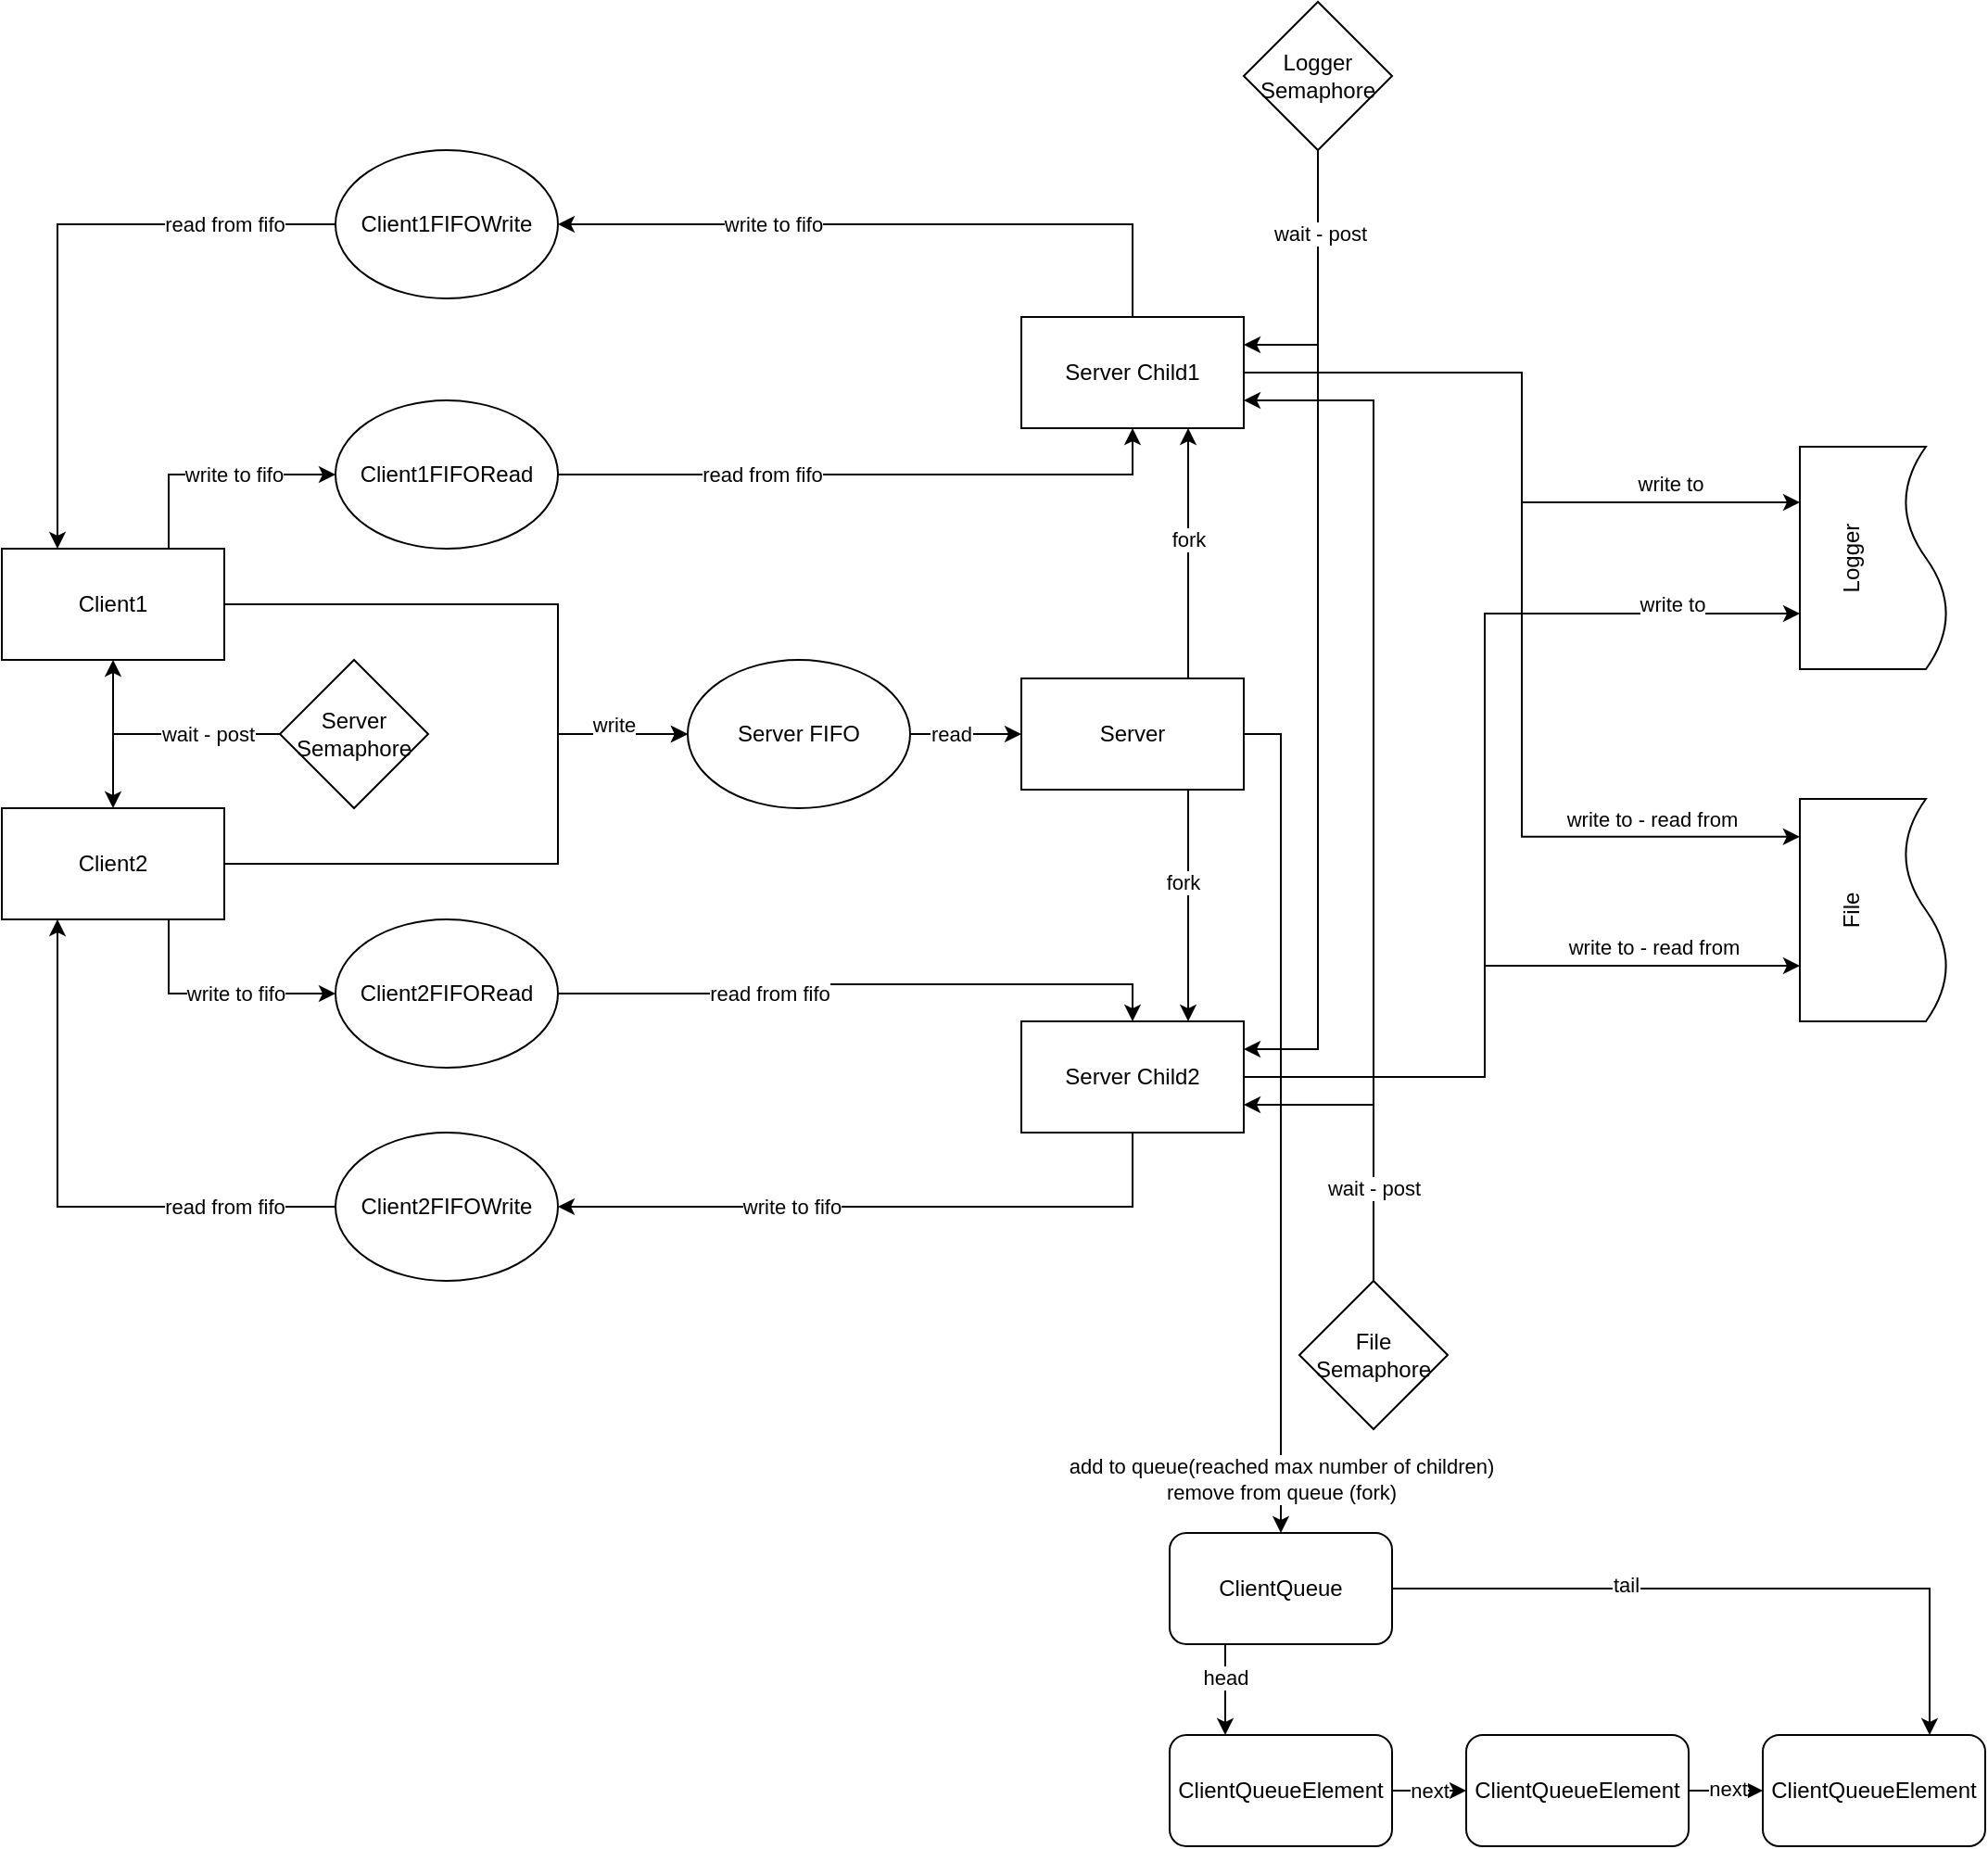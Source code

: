 <mxfile version="24.3.1" type="device">
  <diagram name="Page-1" id="pudkzBMG1E_zDXKRM6q7">
    <mxGraphModel dx="690" dy="973" grid="1" gridSize="10" guides="1" tooltips="1" connect="1" arrows="1" fold="1" page="1" pageScale="1" pageWidth="827" pageHeight="1169" math="0" shadow="0">
      <root>
        <mxCell id="0" />
        <mxCell id="1" parent="0" />
        <mxCell id="dL6s5-McAGwQikC_vYBU-31" style="edgeStyle=orthogonalEdgeStyle;rounded=0;orthogonalLoop=1;jettySize=auto;html=1;exitX=0.75;exitY=1;exitDx=0;exitDy=0;entryX=0.75;entryY=0;entryDx=0;entryDy=0;" edge="1" parent="1" source="dL6s5-McAGwQikC_vYBU-1" target="dL6s5-McAGwQikC_vYBU-6">
          <mxGeometry relative="1" as="geometry" />
        </mxCell>
        <mxCell id="dL6s5-McAGwQikC_vYBU-32" value="fork" style="edgeLabel;html=1;align=center;verticalAlign=middle;resizable=0;points=[];" vertex="1" connectable="0" parent="dL6s5-McAGwQikC_vYBU-31">
          <mxGeometry x="-0.2" y="-3" relative="1" as="geometry">
            <mxPoint as="offset" />
          </mxGeometry>
        </mxCell>
        <mxCell id="dL6s5-McAGwQikC_vYBU-40" style="edgeStyle=orthogonalEdgeStyle;rounded=0;orthogonalLoop=1;jettySize=auto;html=1;exitX=0.75;exitY=0;exitDx=0;exitDy=0;entryX=0.75;entryY=1;entryDx=0;entryDy=0;" edge="1" parent="1" source="dL6s5-McAGwQikC_vYBU-1" target="dL6s5-McAGwQikC_vYBU-3">
          <mxGeometry relative="1" as="geometry">
            <mxPoint x="760.276" y="440" as="targetPoint" />
          </mxGeometry>
        </mxCell>
        <mxCell id="dL6s5-McAGwQikC_vYBU-41" value="fork" style="edgeLabel;html=1;align=center;verticalAlign=middle;resizable=0;points=[];" vertex="1" connectable="0" parent="dL6s5-McAGwQikC_vYBU-40">
          <mxGeometry x="0.12" relative="1" as="geometry">
            <mxPoint as="offset" />
          </mxGeometry>
        </mxCell>
        <mxCell id="dL6s5-McAGwQikC_vYBU-107" style="edgeStyle=orthogonalEdgeStyle;rounded=0;orthogonalLoop=1;jettySize=auto;html=1;exitX=1;exitY=0.5;exitDx=0;exitDy=0;entryX=0.5;entryY=0;entryDx=0;entryDy=0;" edge="1" parent="1" source="dL6s5-McAGwQikC_vYBU-1" target="dL6s5-McAGwQikC_vYBU-95">
          <mxGeometry relative="1" as="geometry" />
        </mxCell>
        <mxCell id="dL6s5-McAGwQikC_vYBU-108" value="add to queue(reached max number of children)&lt;br&gt;remove from queue (fork)" style="edgeLabel;html=1;align=center;verticalAlign=middle;resizable=0;points=[];" vertex="1" connectable="0" parent="dL6s5-McAGwQikC_vYBU-107">
          <mxGeometry x="0.872" relative="1" as="geometry">
            <mxPoint as="offset" />
          </mxGeometry>
        </mxCell>
        <mxCell id="dL6s5-McAGwQikC_vYBU-1" value="Server" style="rounded=0;whiteSpace=wrap;html=1;" vertex="1" parent="1">
          <mxGeometry x="570" y="555" width="120" height="60" as="geometry" />
        </mxCell>
        <mxCell id="dL6s5-McAGwQikC_vYBU-19" style="edgeStyle=orthogonalEdgeStyle;rounded=0;orthogonalLoop=1;jettySize=auto;html=1;exitX=1;exitY=0.5;exitDx=0;exitDy=0;entryX=0;entryY=0.5;entryDx=0;entryDy=0;" edge="1" parent="1" source="dL6s5-McAGwQikC_vYBU-2" target="dL6s5-McAGwQikC_vYBU-8">
          <mxGeometry relative="1" as="geometry">
            <Array as="points">
              <mxPoint x="320" y="515" />
              <mxPoint x="320" y="585" />
            </Array>
          </mxGeometry>
        </mxCell>
        <mxCell id="dL6s5-McAGwQikC_vYBU-49" style="edgeStyle=orthogonalEdgeStyle;rounded=0;orthogonalLoop=1;jettySize=auto;html=1;exitX=0.75;exitY=0;exitDx=0;exitDy=0;entryX=0;entryY=0.5;entryDx=0;entryDy=0;" edge="1" parent="1" source="dL6s5-McAGwQikC_vYBU-2" target="dL6s5-McAGwQikC_vYBU-23">
          <mxGeometry relative="1" as="geometry" />
        </mxCell>
        <mxCell id="dL6s5-McAGwQikC_vYBU-50" value="write to fifo" style="edgeLabel;html=1;align=center;verticalAlign=middle;resizable=0;points=[];" vertex="1" connectable="0" parent="dL6s5-McAGwQikC_vYBU-49">
          <mxGeometry x="0.021" relative="1" as="geometry">
            <mxPoint x="8" as="offset" />
          </mxGeometry>
        </mxCell>
        <mxCell id="dL6s5-McAGwQikC_vYBU-2" value="Client1" style="rounded=0;whiteSpace=wrap;html=1;" vertex="1" parent="1">
          <mxGeometry x="20" y="485" width="120" height="60" as="geometry" />
        </mxCell>
        <mxCell id="dL6s5-McAGwQikC_vYBU-44" style="edgeStyle=orthogonalEdgeStyle;rounded=0;orthogonalLoop=1;jettySize=auto;html=1;exitX=0.5;exitY=0;exitDx=0;exitDy=0;entryX=1;entryY=0.5;entryDx=0;entryDy=0;" edge="1" parent="1" source="dL6s5-McAGwQikC_vYBU-3" target="dL6s5-McAGwQikC_vYBU-25">
          <mxGeometry relative="1" as="geometry" />
        </mxCell>
        <mxCell id="dL6s5-McAGwQikC_vYBU-45" value="write to fifo" style="edgeLabel;html=1;align=center;verticalAlign=middle;resizable=0;points=[];" vertex="1" connectable="0" parent="dL6s5-McAGwQikC_vYBU-44">
          <mxGeometry x="0.509" y="-1" relative="1" as="geometry">
            <mxPoint x="27" y="1" as="offset" />
          </mxGeometry>
        </mxCell>
        <mxCell id="dL6s5-McAGwQikC_vYBU-81" style="edgeStyle=orthogonalEdgeStyle;rounded=0;orthogonalLoop=1;jettySize=auto;html=1;exitX=1;exitY=0.5;exitDx=0;exitDy=0;entryX=0.75;entryY=0;entryDx=0;entryDy=0;" edge="1" parent="1" source="dL6s5-McAGwQikC_vYBU-3" target="dL6s5-McAGwQikC_vYBU-52">
          <mxGeometry relative="1" as="geometry">
            <mxPoint x="800" y="400" as="targetPoint" />
          </mxGeometry>
        </mxCell>
        <mxCell id="dL6s5-McAGwQikC_vYBU-83" value="write to" style="edgeLabel;html=1;align=center;verticalAlign=middle;resizable=0;points=[];" vertex="1" connectable="0" parent="dL6s5-McAGwQikC_vYBU-81">
          <mxGeometry x="0.619" y="-2" relative="1" as="geometry">
            <mxPoint y="-12" as="offset" />
          </mxGeometry>
        </mxCell>
        <mxCell id="dL6s5-McAGwQikC_vYBU-3" value="Server Child1" style="rounded=0;whiteSpace=wrap;html=1;" vertex="1" parent="1">
          <mxGeometry x="570" y="360" width="120" height="60" as="geometry" />
        </mxCell>
        <mxCell id="dL6s5-McAGwQikC_vYBU-30" style="edgeStyle=orthogonalEdgeStyle;rounded=0;orthogonalLoop=1;jettySize=auto;html=1;exitX=0.5;exitY=1;exitDx=0;exitDy=0;entryX=1;entryY=0.5;entryDx=0;entryDy=0;" edge="1" parent="1" source="dL6s5-McAGwQikC_vYBU-6" target="dL6s5-McAGwQikC_vYBU-26">
          <mxGeometry relative="1" as="geometry" />
        </mxCell>
        <mxCell id="dL6s5-McAGwQikC_vYBU-36" value="write to fifo" style="edgeLabel;html=1;align=center;verticalAlign=middle;resizable=0;points=[];" vertex="1" connectable="0" parent="dL6s5-McAGwQikC_vYBU-30">
          <mxGeometry x="0.677" relative="1" as="geometry">
            <mxPoint x="69" as="offset" />
          </mxGeometry>
        </mxCell>
        <mxCell id="dL6s5-McAGwQikC_vYBU-89" style="edgeStyle=orthogonalEdgeStyle;rounded=0;orthogonalLoop=1;jettySize=auto;html=1;exitX=1;exitY=0.5;exitDx=0;exitDy=0;entryX=0.25;entryY=0;entryDx=0;entryDy=0;" edge="1" parent="1" source="dL6s5-McAGwQikC_vYBU-6" target="dL6s5-McAGwQikC_vYBU-51">
          <mxGeometry relative="1" as="geometry">
            <Array as="points">
              <mxPoint x="820" y="770" />
              <mxPoint x="820" y="710" />
            </Array>
          </mxGeometry>
        </mxCell>
        <mxCell id="dL6s5-McAGwQikC_vYBU-90" value="write to - read from" style="edgeLabel;html=1;align=center;verticalAlign=middle;resizable=0;points=[];" vertex="1" connectable="0" parent="dL6s5-McAGwQikC_vYBU-89">
          <mxGeometry x="0.302" y="1" relative="1" as="geometry">
            <mxPoint x="46" y="-9" as="offset" />
          </mxGeometry>
        </mxCell>
        <mxCell id="dL6s5-McAGwQikC_vYBU-91" style="edgeStyle=orthogonalEdgeStyle;rounded=0;orthogonalLoop=1;jettySize=auto;html=1;exitX=1;exitY=0.5;exitDx=0;exitDy=0;entryX=0.25;entryY=0;entryDx=0;entryDy=0;" edge="1" parent="1" source="dL6s5-McAGwQikC_vYBU-6" target="dL6s5-McAGwQikC_vYBU-52">
          <mxGeometry relative="1" as="geometry">
            <Array as="points">
              <mxPoint x="820" y="770" />
              <mxPoint x="820" y="520" />
            </Array>
          </mxGeometry>
        </mxCell>
        <mxCell id="dL6s5-McAGwQikC_vYBU-93" value="write to" style="edgeLabel;html=1;align=center;verticalAlign=middle;resizable=0;points=[];" vertex="1" connectable="0" parent="dL6s5-McAGwQikC_vYBU-91">
          <mxGeometry x="0.704" relative="1" as="geometry">
            <mxPoint x="12" y="-5" as="offset" />
          </mxGeometry>
        </mxCell>
        <mxCell id="dL6s5-McAGwQikC_vYBU-6" value="Server Child2" style="rounded=0;whiteSpace=wrap;html=1;" vertex="1" parent="1">
          <mxGeometry x="570" y="740" width="120" height="60" as="geometry" />
        </mxCell>
        <mxCell id="dL6s5-McAGwQikC_vYBU-20" style="edgeStyle=orthogonalEdgeStyle;rounded=0;orthogonalLoop=1;jettySize=auto;html=1;exitX=1;exitY=0.5;exitDx=0;exitDy=0;entryX=0;entryY=0.5;entryDx=0;entryDy=0;" edge="1" parent="1" source="dL6s5-McAGwQikC_vYBU-7" target="dL6s5-McAGwQikC_vYBU-8">
          <mxGeometry relative="1" as="geometry">
            <Array as="points">
              <mxPoint x="320" y="655" />
              <mxPoint x="320" y="585" />
            </Array>
          </mxGeometry>
        </mxCell>
        <mxCell id="dL6s5-McAGwQikC_vYBU-21" value="write" style="edgeLabel;html=1;align=center;verticalAlign=middle;resizable=0;points=[];" vertex="1" connectable="0" parent="dL6s5-McAGwQikC_vYBU-20">
          <mxGeometry x="0.426" y="2" relative="1" as="geometry">
            <mxPoint x="32" y="-27" as="offset" />
          </mxGeometry>
        </mxCell>
        <mxCell id="dL6s5-McAGwQikC_vYBU-27" style="edgeStyle=orthogonalEdgeStyle;rounded=0;orthogonalLoop=1;jettySize=auto;html=1;exitX=0.75;exitY=1;exitDx=0;exitDy=0;entryX=0;entryY=0.5;entryDx=0;entryDy=0;" edge="1" parent="1" source="dL6s5-McAGwQikC_vYBU-7" target="dL6s5-McAGwQikC_vYBU-24">
          <mxGeometry relative="1" as="geometry" />
        </mxCell>
        <mxCell id="dL6s5-McAGwQikC_vYBU-35" value="write to fifo" style="edgeLabel;html=1;align=center;verticalAlign=middle;resizable=0;points=[];" vertex="1" connectable="0" parent="dL6s5-McAGwQikC_vYBU-27">
          <mxGeometry x="0.092" y="1" relative="1" as="geometry">
            <mxPoint x="5" y="1" as="offset" />
          </mxGeometry>
        </mxCell>
        <mxCell id="dL6s5-McAGwQikC_vYBU-7" value="Client2" style="rounded=0;whiteSpace=wrap;html=1;" vertex="1" parent="1">
          <mxGeometry x="20" y="625" width="120" height="60" as="geometry" />
        </mxCell>
        <mxCell id="dL6s5-McAGwQikC_vYBU-9" style="edgeStyle=orthogonalEdgeStyle;rounded=0;orthogonalLoop=1;jettySize=auto;html=1;exitX=1;exitY=0.5;exitDx=0;exitDy=0;entryX=0;entryY=0.5;entryDx=0;entryDy=0;" edge="1" parent="1" source="dL6s5-McAGwQikC_vYBU-8" target="dL6s5-McAGwQikC_vYBU-1">
          <mxGeometry relative="1" as="geometry" />
        </mxCell>
        <mxCell id="dL6s5-McAGwQikC_vYBU-12" value="read" style="edgeLabel;html=1;align=center;verticalAlign=middle;resizable=0;points=[];" vertex="1" connectable="0" parent="dL6s5-McAGwQikC_vYBU-9">
          <mxGeometry x="-0.267" relative="1" as="geometry">
            <mxPoint as="offset" />
          </mxGeometry>
        </mxCell>
        <mxCell id="dL6s5-McAGwQikC_vYBU-8" value="Server FIFO" style="ellipse;whiteSpace=wrap;html=1;" vertex="1" parent="1">
          <mxGeometry x="390" y="545" width="120" height="80" as="geometry" />
        </mxCell>
        <mxCell id="dL6s5-McAGwQikC_vYBU-17" style="edgeStyle=orthogonalEdgeStyle;rounded=0;orthogonalLoop=1;jettySize=auto;html=1;exitX=0;exitY=0.5;exitDx=0;exitDy=0;entryX=0.5;entryY=1;entryDx=0;entryDy=0;" edge="1" parent="1" source="dL6s5-McAGwQikC_vYBU-13" target="dL6s5-McAGwQikC_vYBU-2">
          <mxGeometry relative="1" as="geometry" />
        </mxCell>
        <mxCell id="dL6s5-McAGwQikC_vYBU-18" style="edgeStyle=orthogonalEdgeStyle;rounded=0;orthogonalLoop=1;jettySize=auto;html=1;exitX=0;exitY=0.5;exitDx=0;exitDy=0;entryX=0.5;entryY=0;entryDx=0;entryDy=0;" edge="1" parent="1" source="dL6s5-McAGwQikC_vYBU-13" target="dL6s5-McAGwQikC_vYBU-7">
          <mxGeometry relative="1" as="geometry" />
        </mxCell>
        <mxCell id="dL6s5-McAGwQikC_vYBU-22" value="wait - post" style="edgeLabel;html=1;align=center;verticalAlign=middle;resizable=0;points=[];" vertex="1" connectable="0" parent="dL6s5-McAGwQikC_vYBU-18">
          <mxGeometry x="-0.024" y="-3" relative="1" as="geometry">
            <mxPoint x="24" y="3" as="offset" />
          </mxGeometry>
        </mxCell>
        <mxCell id="dL6s5-McAGwQikC_vYBU-13" value="&lt;div&gt;Server&lt;/div&gt;&lt;div&gt;Semaphore&lt;br&gt;&lt;/div&gt;" style="rhombus;whiteSpace=wrap;html=1;" vertex="1" parent="1">
          <mxGeometry x="170" y="545" width="80" height="80" as="geometry" />
        </mxCell>
        <mxCell id="dL6s5-McAGwQikC_vYBU-42" style="edgeStyle=orthogonalEdgeStyle;rounded=0;orthogonalLoop=1;jettySize=auto;html=1;exitX=1;exitY=0.5;exitDx=0;exitDy=0;entryX=0.5;entryY=1;entryDx=0;entryDy=0;" edge="1" parent="1" source="dL6s5-McAGwQikC_vYBU-23" target="dL6s5-McAGwQikC_vYBU-3">
          <mxGeometry relative="1" as="geometry" />
        </mxCell>
        <mxCell id="dL6s5-McAGwQikC_vYBU-43" value="read from fifo" style="edgeLabel;html=1;align=center;verticalAlign=middle;resizable=0;points=[];" vertex="1" connectable="0" parent="dL6s5-McAGwQikC_vYBU-42">
          <mxGeometry x="-0.408" y="-1" relative="1" as="geometry">
            <mxPoint x="11" y="-1" as="offset" />
          </mxGeometry>
        </mxCell>
        <mxCell id="dL6s5-McAGwQikC_vYBU-23" value="Client1FIFORead" style="ellipse;whiteSpace=wrap;html=1;" vertex="1" parent="1">
          <mxGeometry x="200" y="405" width="120" height="80" as="geometry" />
        </mxCell>
        <mxCell id="dL6s5-McAGwQikC_vYBU-33" style="edgeStyle=orthogonalEdgeStyle;rounded=0;orthogonalLoop=1;jettySize=auto;html=1;exitX=1;exitY=0.5;exitDx=0;exitDy=0;entryX=0.5;entryY=0;entryDx=0;entryDy=0;" edge="1" parent="1" source="dL6s5-McAGwQikC_vYBU-24" target="dL6s5-McAGwQikC_vYBU-6">
          <mxGeometry relative="1" as="geometry" />
        </mxCell>
        <mxCell id="dL6s5-McAGwQikC_vYBU-34" value="read from fifo" style="edgeLabel;html=1;align=center;verticalAlign=middle;resizable=0;points=[];" vertex="1" connectable="0" parent="dL6s5-McAGwQikC_vYBU-33">
          <mxGeometry x="-0.48" y="4" relative="1" as="geometry">
            <mxPoint x="27" y="4" as="offset" />
          </mxGeometry>
        </mxCell>
        <mxCell id="dL6s5-McAGwQikC_vYBU-24" value="Client2FIFORead" style="ellipse;whiteSpace=wrap;html=1;" vertex="1" parent="1">
          <mxGeometry x="200" y="685" width="120" height="80" as="geometry" />
        </mxCell>
        <mxCell id="dL6s5-McAGwQikC_vYBU-46" style="edgeStyle=orthogonalEdgeStyle;rounded=0;orthogonalLoop=1;jettySize=auto;html=1;exitX=0;exitY=0.5;exitDx=0;exitDy=0;entryX=0.25;entryY=0;entryDx=0;entryDy=0;" edge="1" parent="1" source="dL6s5-McAGwQikC_vYBU-25" target="dL6s5-McAGwQikC_vYBU-2">
          <mxGeometry relative="1" as="geometry" />
        </mxCell>
        <mxCell id="dL6s5-McAGwQikC_vYBU-47" value="read from fifo" style="edgeLabel;html=1;align=center;verticalAlign=middle;resizable=0;points=[];" vertex="1" connectable="0" parent="dL6s5-McAGwQikC_vYBU-46">
          <mxGeometry x="-0.624" y="-3" relative="1" as="geometry">
            <mxPoint x="1" y="3" as="offset" />
          </mxGeometry>
        </mxCell>
        <mxCell id="dL6s5-McAGwQikC_vYBU-25" value="Client1FIFOWrite" style="ellipse;whiteSpace=wrap;html=1;" vertex="1" parent="1">
          <mxGeometry x="200" y="270" width="120" height="80" as="geometry" />
        </mxCell>
        <mxCell id="dL6s5-McAGwQikC_vYBU-28" style="edgeStyle=orthogonalEdgeStyle;rounded=0;orthogonalLoop=1;jettySize=auto;html=1;exitX=0;exitY=0.5;exitDx=0;exitDy=0;entryX=0.25;entryY=1;entryDx=0;entryDy=0;" edge="1" parent="1" source="dL6s5-McAGwQikC_vYBU-26" target="dL6s5-McAGwQikC_vYBU-7">
          <mxGeometry relative="1" as="geometry" />
        </mxCell>
        <mxCell id="dL6s5-McAGwQikC_vYBU-37" value="read from fifo" style="edgeLabel;html=1;align=center;verticalAlign=middle;resizable=0;points=[];" vertex="1" connectable="0" parent="dL6s5-McAGwQikC_vYBU-28">
          <mxGeometry x="-0.502" relative="1" as="geometry">
            <mxPoint x="16" as="offset" />
          </mxGeometry>
        </mxCell>
        <mxCell id="dL6s5-McAGwQikC_vYBU-26" value="Client2FIFOWrite" style="ellipse;whiteSpace=wrap;html=1;" vertex="1" parent="1">
          <mxGeometry x="200" y="800" width="120" height="80" as="geometry" />
        </mxCell>
        <mxCell id="dL6s5-McAGwQikC_vYBU-51" value="File" style="shape=document;whiteSpace=wrap;html=1;boundedLbl=1;rotation=-90;" vertex="1" parent="1">
          <mxGeometry x="970" y="640" width="120" height="80" as="geometry" />
        </mxCell>
        <mxCell id="dL6s5-McAGwQikC_vYBU-52" value="Logger" style="shape=document;whiteSpace=wrap;html=1;boundedLbl=1;rotation=-90;" vertex="1" parent="1">
          <mxGeometry x="970" y="450" width="120" height="80" as="geometry" />
        </mxCell>
        <mxCell id="dL6s5-McAGwQikC_vYBU-77" style="edgeStyle=orthogonalEdgeStyle;rounded=0;orthogonalLoop=1;jettySize=auto;html=1;exitX=0.5;exitY=1;exitDx=0;exitDy=0;entryX=1;entryY=0.25;entryDx=0;entryDy=0;" edge="1" parent="1" source="dL6s5-McAGwQikC_vYBU-53" target="dL6s5-McAGwQikC_vYBU-3">
          <mxGeometry relative="1" as="geometry" />
        </mxCell>
        <mxCell id="dL6s5-McAGwQikC_vYBU-79" style="edgeStyle=orthogonalEdgeStyle;rounded=0;orthogonalLoop=1;jettySize=auto;html=1;exitX=0.5;exitY=1;exitDx=0;exitDy=0;entryX=1;entryY=0.25;entryDx=0;entryDy=0;" edge="1" parent="1" source="dL6s5-McAGwQikC_vYBU-53" target="dL6s5-McAGwQikC_vYBU-6">
          <mxGeometry relative="1" as="geometry" />
        </mxCell>
        <mxCell id="dL6s5-McAGwQikC_vYBU-87" value="wait - post" style="edgeLabel;html=1;align=center;verticalAlign=middle;resizable=0;points=[];" vertex="1" connectable="0" parent="dL6s5-McAGwQikC_vYBU-79">
          <mxGeometry x="-0.829" y="1" relative="1" as="geometry">
            <mxPoint as="offset" />
          </mxGeometry>
        </mxCell>
        <mxCell id="dL6s5-McAGwQikC_vYBU-53" value="Logger&lt;br&gt;Semaphore" style="rhombus;whiteSpace=wrap;html=1;" vertex="1" parent="1">
          <mxGeometry x="690" y="190" width="80" height="80" as="geometry" />
        </mxCell>
        <mxCell id="dL6s5-McAGwQikC_vYBU-78" style="edgeStyle=orthogonalEdgeStyle;rounded=0;orthogonalLoop=1;jettySize=auto;html=1;exitX=0.5;exitY=0;exitDx=0;exitDy=0;entryX=1;entryY=0.75;entryDx=0;entryDy=0;" edge="1" parent="1" source="dL6s5-McAGwQikC_vYBU-54" target="dL6s5-McAGwQikC_vYBU-6">
          <mxGeometry relative="1" as="geometry" />
        </mxCell>
        <mxCell id="dL6s5-McAGwQikC_vYBU-80" style="edgeStyle=orthogonalEdgeStyle;rounded=0;orthogonalLoop=1;jettySize=auto;html=1;exitX=0.5;exitY=0;exitDx=0;exitDy=0;entryX=1;entryY=0.75;entryDx=0;entryDy=0;" edge="1" parent="1" source="dL6s5-McAGwQikC_vYBU-54" target="dL6s5-McAGwQikC_vYBU-3">
          <mxGeometry relative="1" as="geometry" />
        </mxCell>
        <mxCell id="dL6s5-McAGwQikC_vYBU-88" value="wait - post" style="edgeLabel;html=1;align=center;verticalAlign=middle;resizable=0;points=[];" vertex="1" connectable="0" parent="dL6s5-McAGwQikC_vYBU-80">
          <mxGeometry x="-0.817" relative="1" as="geometry">
            <mxPoint as="offset" />
          </mxGeometry>
        </mxCell>
        <mxCell id="dL6s5-McAGwQikC_vYBU-54" value="File&lt;br&gt;Semaphore" style="rhombus;whiteSpace=wrap;html=1;" vertex="1" parent="1">
          <mxGeometry x="720" y="880" width="80" height="80" as="geometry" />
        </mxCell>
        <mxCell id="dL6s5-McAGwQikC_vYBU-82" style="edgeStyle=orthogonalEdgeStyle;rounded=0;orthogonalLoop=1;jettySize=auto;html=1;exitX=1;exitY=0.5;exitDx=0;exitDy=0;entryX=0.83;entryY=-0.001;entryDx=0;entryDy=0;entryPerimeter=0;" edge="1" parent="1" source="dL6s5-McAGwQikC_vYBU-3" target="dL6s5-McAGwQikC_vYBU-51">
          <mxGeometry relative="1" as="geometry" />
        </mxCell>
        <mxCell id="dL6s5-McAGwQikC_vYBU-85" value="write to - read from" style="edgeLabel;html=1;align=center;verticalAlign=middle;resizable=0;points=[];" vertex="1" connectable="0" parent="dL6s5-McAGwQikC_vYBU-82">
          <mxGeometry x="0.789" y="1" relative="1" as="geometry">
            <mxPoint x="-22" y="-9" as="offset" />
          </mxGeometry>
        </mxCell>
        <mxCell id="dL6s5-McAGwQikC_vYBU-99" style="edgeStyle=orthogonalEdgeStyle;rounded=0;orthogonalLoop=1;jettySize=auto;html=1;exitX=0.25;exitY=1;exitDx=0;exitDy=0;entryX=0.25;entryY=0;entryDx=0;entryDy=0;" edge="1" parent="1" source="dL6s5-McAGwQikC_vYBU-95" target="dL6s5-McAGwQikC_vYBU-96">
          <mxGeometry relative="1" as="geometry" />
        </mxCell>
        <mxCell id="dL6s5-McAGwQikC_vYBU-100" value="head" style="edgeLabel;html=1;align=center;verticalAlign=middle;resizable=0;points=[];" vertex="1" connectable="0" parent="dL6s5-McAGwQikC_vYBU-99">
          <mxGeometry x="-0.267" relative="1" as="geometry">
            <mxPoint as="offset" />
          </mxGeometry>
        </mxCell>
        <mxCell id="dL6s5-McAGwQikC_vYBU-101" style="edgeStyle=orthogonalEdgeStyle;rounded=0;orthogonalLoop=1;jettySize=auto;html=1;exitX=1;exitY=0.5;exitDx=0;exitDy=0;entryX=0.75;entryY=0;entryDx=0;entryDy=0;" edge="1" parent="1" source="dL6s5-McAGwQikC_vYBU-95" target="dL6s5-McAGwQikC_vYBU-98">
          <mxGeometry relative="1" as="geometry" />
        </mxCell>
        <mxCell id="dL6s5-McAGwQikC_vYBU-102" value="tail" style="edgeLabel;html=1;align=center;verticalAlign=middle;resizable=0;points=[];" vertex="1" connectable="0" parent="dL6s5-McAGwQikC_vYBU-101">
          <mxGeometry x="-0.32" y="2" relative="1" as="geometry">
            <mxPoint as="offset" />
          </mxGeometry>
        </mxCell>
        <mxCell id="dL6s5-McAGwQikC_vYBU-95" value="ClientQueue" style="rounded=1;whiteSpace=wrap;html=1;" vertex="1" parent="1">
          <mxGeometry x="650" y="1016" width="120" height="60" as="geometry" />
        </mxCell>
        <mxCell id="dL6s5-McAGwQikC_vYBU-103" style="edgeStyle=orthogonalEdgeStyle;rounded=0;orthogonalLoop=1;jettySize=auto;html=1;exitX=1;exitY=0.5;exitDx=0;exitDy=0;entryX=0;entryY=0.5;entryDx=0;entryDy=0;" edge="1" parent="1" source="dL6s5-McAGwQikC_vYBU-96" target="dL6s5-McAGwQikC_vYBU-97">
          <mxGeometry relative="1" as="geometry" />
        </mxCell>
        <mxCell id="dL6s5-McAGwQikC_vYBU-105" value="next" style="edgeLabel;html=1;align=center;verticalAlign=middle;resizable=0;points=[];" vertex="1" connectable="0" parent="dL6s5-McAGwQikC_vYBU-103">
          <mxGeometry x="-0.521" y="1" relative="1" as="geometry">
            <mxPoint x="10" y="1" as="offset" />
          </mxGeometry>
        </mxCell>
        <mxCell id="dL6s5-McAGwQikC_vYBU-96" value="ClientQueueElement" style="rounded=1;whiteSpace=wrap;html=1;" vertex="1" parent="1">
          <mxGeometry x="650" y="1125" width="120" height="60" as="geometry" />
        </mxCell>
        <mxCell id="dL6s5-McAGwQikC_vYBU-104" style="edgeStyle=orthogonalEdgeStyle;rounded=0;orthogonalLoop=1;jettySize=auto;html=1;exitX=1;exitY=0.5;exitDx=0;exitDy=0;entryX=0;entryY=0.5;entryDx=0;entryDy=0;" edge="1" parent="1" source="dL6s5-McAGwQikC_vYBU-97" target="dL6s5-McAGwQikC_vYBU-98">
          <mxGeometry relative="1" as="geometry" />
        </mxCell>
        <mxCell id="dL6s5-McAGwQikC_vYBU-106" value="next" style="edgeLabel;html=1;align=center;verticalAlign=middle;resizable=0;points=[];" vertex="1" connectable="0" parent="dL6s5-McAGwQikC_vYBU-104">
          <mxGeometry x="0.066" y="1" relative="1" as="geometry">
            <mxPoint x="-1" as="offset" />
          </mxGeometry>
        </mxCell>
        <mxCell id="dL6s5-McAGwQikC_vYBU-97" value="ClientQueueElement" style="rounded=1;whiteSpace=wrap;html=1;" vertex="1" parent="1">
          <mxGeometry x="810" y="1125" width="120" height="60" as="geometry" />
        </mxCell>
        <mxCell id="dL6s5-McAGwQikC_vYBU-98" value="ClientQueueElement" style="rounded=1;whiteSpace=wrap;html=1;" vertex="1" parent="1">
          <mxGeometry x="970" y="1125" width="120" height="60" as="geometry" />
        </mxCell>
      </root>
    </mxGraphModel>
  </diagram>
</mxfile>
